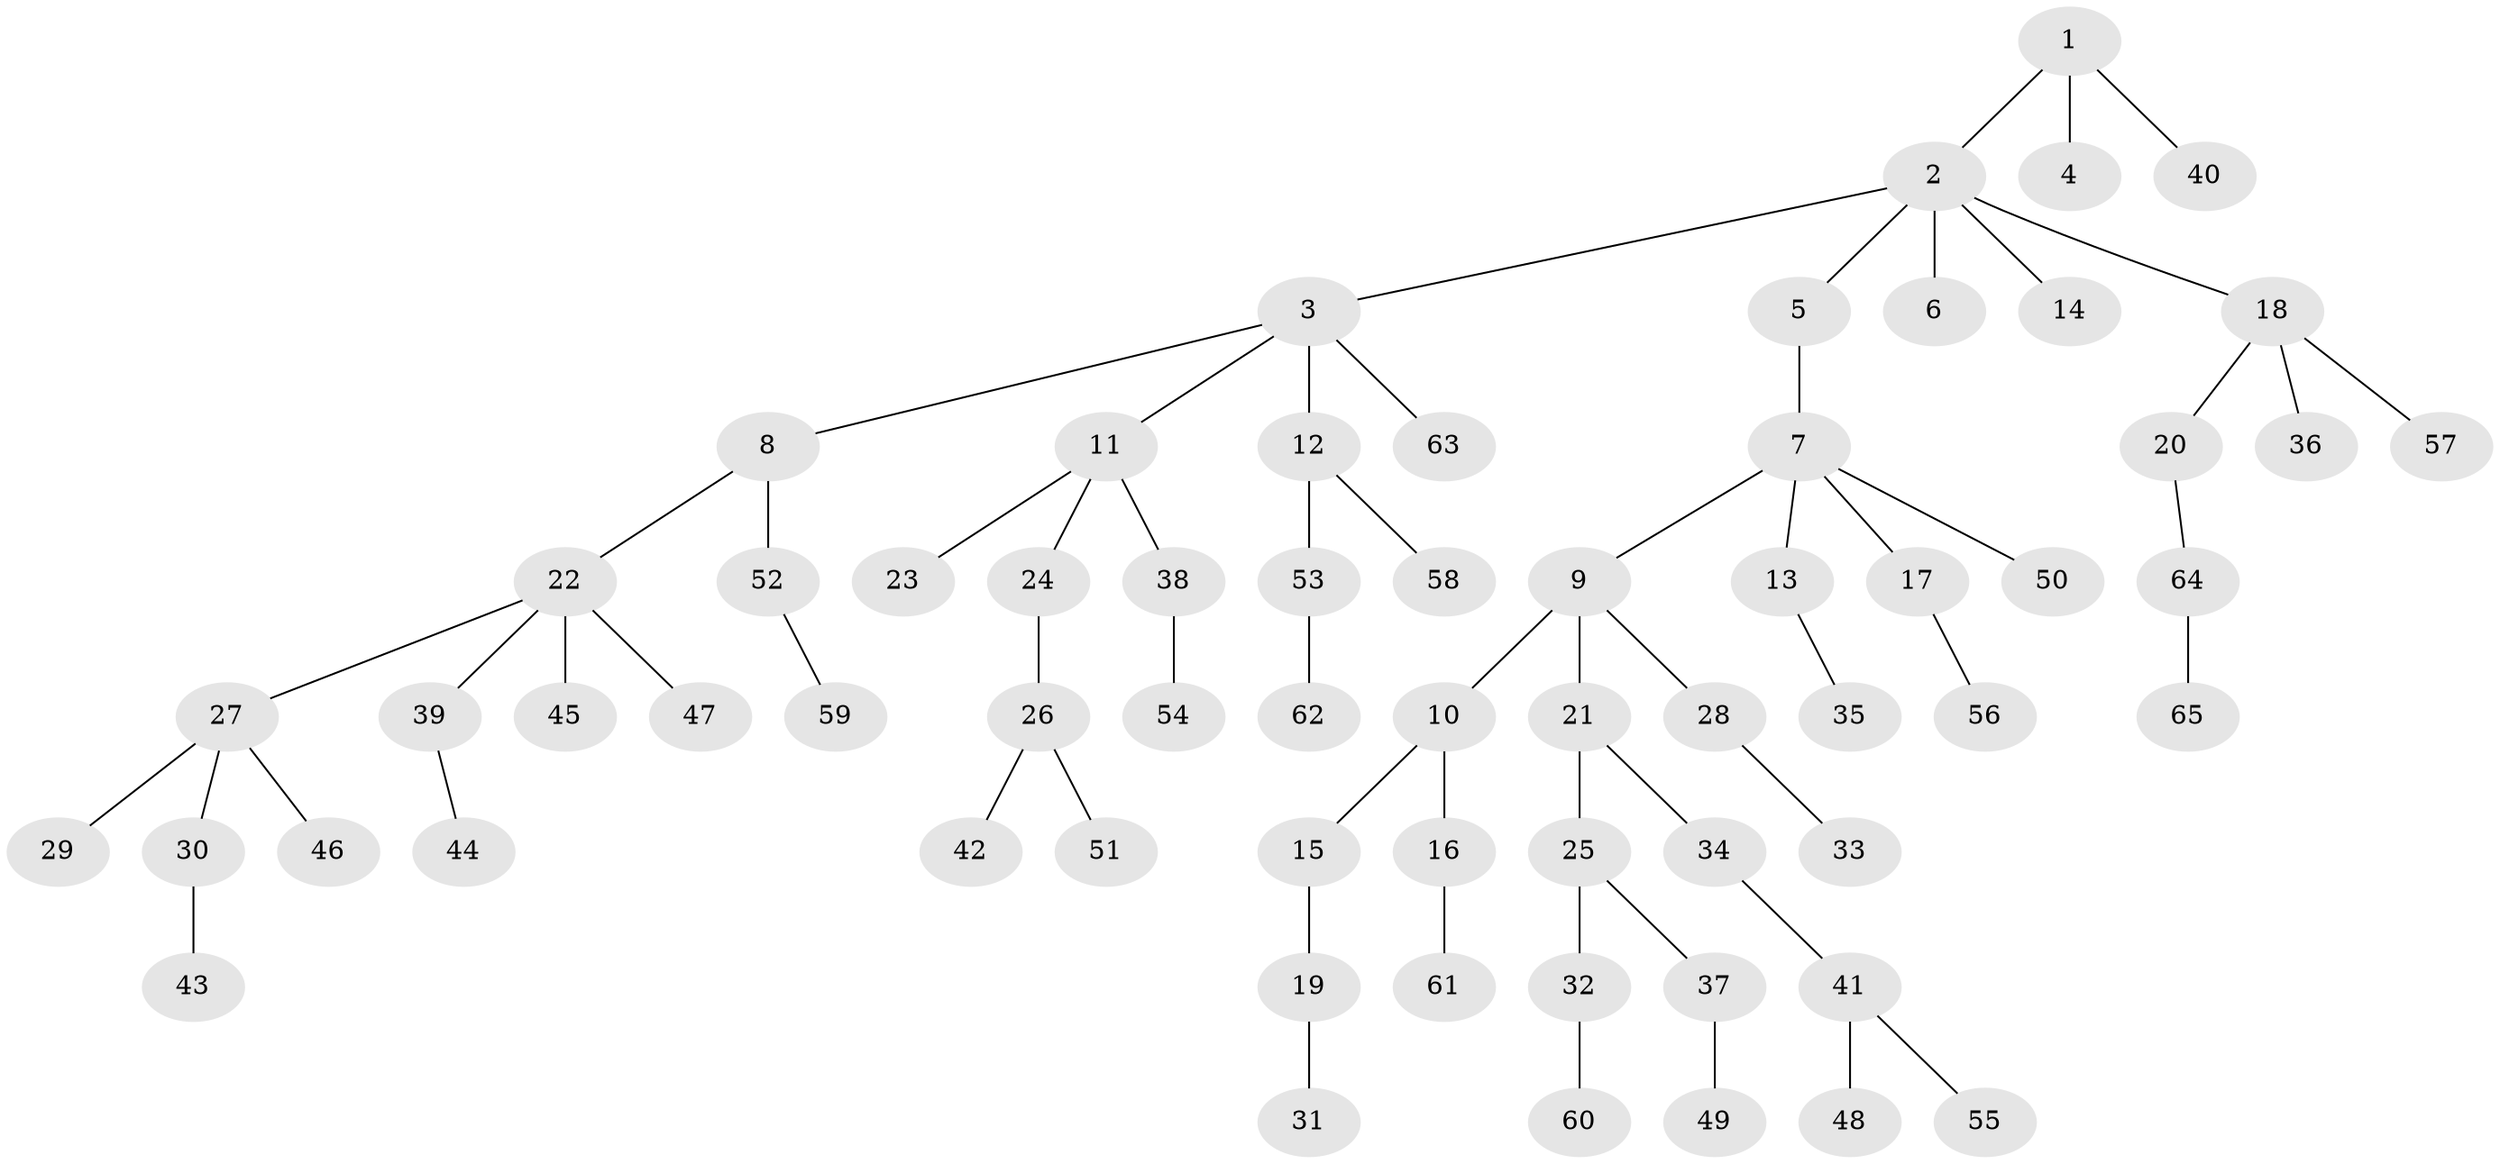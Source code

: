 // Generated by graph-tools (version 1.1) at 2025/36/03/09/25 02:36:52]
// undirected, 65 vertices, 64 edges
graph export_dot {
graph [start="1"]
  node [color=gray90,style=filled];
  1;
  2;
  3;
  4;
  5;
  6;
  7;
  8;
  9;
  10;
  11;
  12;
  13;
  14;
  15;
  16;
  17;
  18;
  19;
  20;
  21;
  22;
  23;
  24;
  25;
  26;
  27;
  28;
  29;
  30;
  31;
  32;
  33;
  34;
  35;
  36;
  37;
  38;
  39;
  40;
  41;
  42;
  43;
  44;
  45;
  46;
  47;
  48;
  49;
  50;
  51;
  52;
  53;
  54;
  55;
  56;
  57;
  58;
  59;
  60;
  61;
  62;
  63;
  64;
  65;
  1 -- 2;
  1 -- 4;
  1 -- 40;
  2 -- 3;
  2 -- 5;
  2 -- 6;
  2 -- 14;
  2 -- 18;
  3 -- 8;
  3 -- 11;
  3 -- 12;
  3 -- 63;
  5 -- 7;
  7 -- 9;
  7 -- 13;
  7 -- 17;
  7 -- 50;
  8 -- 22;
  8 -- 52;
  9 -- 10;
  9 -- 21;
  9 -- 28;
  10 -- 15;
  10 -- 16;
  11 -- 23;
  11 -- 24;
  11 -- 38;
  12 -- 53;
  12 -- 58;
  13 -- 35;
  15 -- 19;
  16 -- 61;
  17 -- 56;
  18 -- 20;
  18 -- 36;
  18 -- 57;
  19 -- 31;
  20 -- 64;
  21 -- 25;
  21 -- 34;
  22 -- 27;
  22 -- 39;
  22 -- 45;
  22 -- 47;
  24 -- 26;
  25 -- 32;
  25 -- 37;
  26 -- 42;
  26 -- 51;
  27 -- 29;
  27 -- 30;
  27 -- 46;
  28 -- 33;
  30 -- 43;
  32 -- 60;
  34 -- 41;
  37 -- 49;
  38 -- 54;
  39 -- 44;
  41 -- 48;
  41 -- 55;
  52 -- 59;
  53 -- 62;
  64 -- 65;
}
